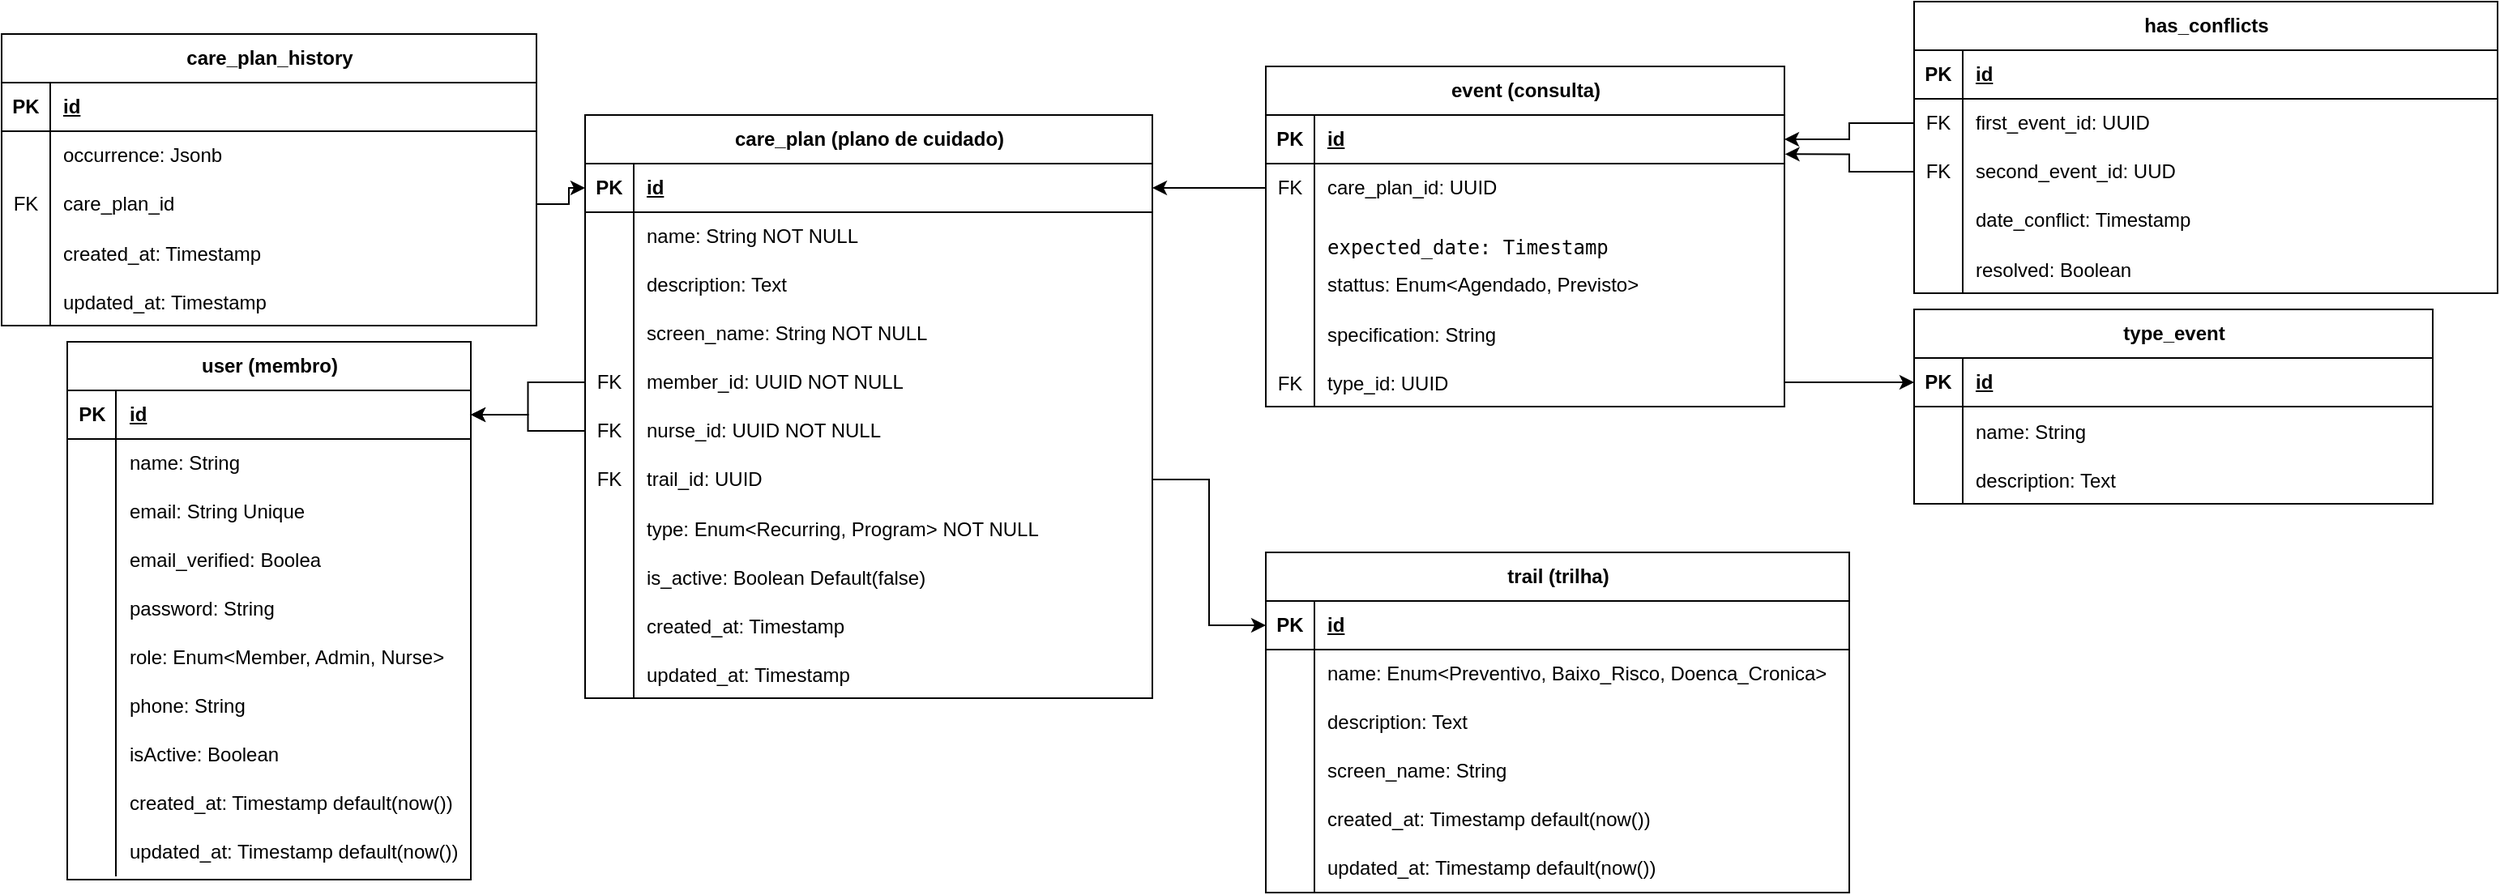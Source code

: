 <mxfile version="27.1.5">
  <diagram id="R2lEEEUBdFMjLlhIrx00" name="Page-1">
    <mxGraphModel dx="2951" dy="1073" grid="1" gridSize="10" guides="1" tooltips="1" connect="1" arrows="1" fold="1" page="1" pageScale="1" pageWidth="850" pageHeight="1100" math="0" shadow="0" extFonts="Permanent Marker^https://fonts.googleapis.com/css?family=Permanent+Marker">
      <root>
        <mxCell id="0" />
        <mxCell id="1" parent="0" />
        <mxCell id="Yb1ca9a-8j3FIlpZjf9Z-14" value="trail (trilha)" style="shape=table;startSize=30;container=1;collapsible=1;childLayout=tableLayout;fixedRows=1;rowLines=0;fontStyle=1;align=center;resizeLast=1;html=1;" parent="1" vertex="1">
          <mxGeometry x="840" y="590" width="360" height="210" as="geometry" />
        </mxCell>
        <mxCell id="Yb1ca9a-8j3FIlpZjf9Z-15" value="" style="shape=tableRow;horizontal=0;startSize=0;swimlaneHead=0;swimlaneBody=0;fillColor=none;collapsible=0;dropTarget=0;points=[[0,0.5],[1,0.5]];portConstraint=eastwest;top=0;left=0;right=0;bottom=1;" parent="Yb1ca9a-8j3FIlpZjf9Z-14" vertex="1">
          <mxGeometry y="30" width="360" height="30" as="geometry" />
        </mxCell>
        <mxCell id="Yb1ca9a-8j3FIlpZjf9Z-16" value="PK" style="shape=partialRectangle;connectable=0;fillColor=none;top=0;left=0;bottom=0;right=0;fontStyle=1;overflow=hidden;whiteSpace=wrap;html=1;" parent="Yb1ca9a-8j3FIlpZjf9Z-15" vertex="1">
          <mxGeometry width="30" height="30" as="geometry">
            <mxRectangle width="30" height="30" as="alternateBounds" />
          </mxGeometry>
        </mxCell>
        <mxCell id="Yb1ca9a-8j3FIlpZjf9Z-17" value="id" style="shape=partialRectangle;connectable=0;fillColor=none;top=0;left=0;bottom=0;right=0;align=left;spacingLeft=6;fontStyle=5;overflow=hidden;whiteSpace=wrap;html=1;" parent="Yb1ca9a-8j3FIlpZjf9Z-15" vertex="1">
          <mxGeometry x="30" width="330" height="30" as="geometry">
            <mxRectangle width="330" height="30" as="alternateBounds" />
          </mxGeometry>
        </mxCell>
        <mxCell id="Yb1ca9a-8j3FIlpZjf9Z-18" value="" style="shape=tableRow;horizontal=0;startSize=0;swimlaneHead=0;swimlaneBody=0;fillColor=none;collapsible=0;dropTarget=0;points=[[0,0.5],[1,0.5]];portConstraint=eastwest;top=0;left=0;right=0;bottom=0;" parent="Yb1ca9a-8j3FIlpZjf9Z-14" vertex="1">
          <mxGeometry y="60" width="360" height="30" as="geometry" />
        </mxCell>
        <mxCell id="Yb1ca9a-8j3FIlpZjf9Z-19" value="" style="shape=partialRectangle;connectable=0;fillColor=none;top=0;left=0;bottom=0;right=0;editable=1;overflow=hidden;whiteSpace=wrap;html=1;" parent="Yb1ca9a-8j3FIlpZjf9Z-18" vertex="1">
          <mxGeometry width="30" height="30" as="geometry">
            <mxRectangle width="30" height="30" as="alternateBounds" />
          </mxGeometry>
        </mxCell>
        <mxCell id="Yb1ca9a-8j3FIlpZjf9Z-20" value="name: Enum&amp;lt;Preventivo, Baixo_Risco, Doenca_Cronica&amp;gt;" style="shape=partialRectangle;connectable=0;fillColor=none;top=0;left=0;bottom=0;right=0;align=left;spacingLeft=6;overflow=hidden;whiteSpace=wrap;html=1;" parent="Yb1ca9a-8j3FIlpZjf9Z-18" vertex="1">
          <mxGeometry x="30" width="330" height="30" as="geometry">
            <mxRectangle width="330" height="30" as="alternateBounds" />
          </mxGeometry>
        </mxCell>
        <mxCell id="Yb1ca9a-8j3FIlpZjf9Z-21" value="" style="shape=tableRow;horizontal=0;startSize=0;swimlaneHead=0;swimlaneBody=0;fillColor=none;collapsible=0;dropTarget=0;points=[[0,0.5],[1,0.5]];portConstraint=eastwest;top=0;left=0;right=0;bottom=0;" parent="Yb1ca9a-8j3FIlpZjf9Z-14" vertex="1">
          <mxGeometry y="90" width="360" height="30" as="geometry" />
        </mxCell>
        <mxCell id="Yb1ca9a-8j3FIlpZjf9Z-22" value="" style="shape=partialRectangle;connectable=0;fillColor=none;top=0;left=0;bottom=0;right=0;editable=1;overflow=hidden;whiteSpace=wrap;html=1;" parent="Yb1ca9a-8j3FIlpZjf9Z-21" vertex="1">
          <mxGeometry width="30" height="30" as="geometry">
            <mxRectangle width="30" height="30" as="alternateBounds" />
          </mxGeometry>
        </mxCell>
        <mxCell id="Yb1ca9a-8j3FIlpZjf9Z-23" value="&lt;div&gt;description: Text&lt;/div&gt;" style="shape=partialRectangle;connectable=0;fillColor=none;top=0;left=0;bottom=0;right=0;align=left;spacingLeft=6;overflow=hidden;whiteSpace=wrap;html=1;" parent="Yb1ca9a-8j3FIlpZjf9Z-21" vertex="1">
          <mxGeometry x="30" width="330" height="30" as="geometry">
            <mxRectangle width="330" height="30" as="alternateBounds" />
          </mxGeometry>
        </mxCell>
        <mxCell id="Yb1ca9a-8j3FIlpZjf9Z-24" value="" style="shape=tableRow;horizontal=0;startSize=0;swimlaneHead=0;swimlaneBody=0;fillColor=none;collapsible=0;dropTarget=0;points=[[0,0.5],[1,0.5]];portConstraint=eastwest;top=0;left=0;right=0;bottom=0;" parent="Yb1ca9a-8j3FIlpZjf9Z-14" vertex="1">
          <mxGeometry y="120" width="360" height="30" as="geometry" />
        </mxCell>
        <mxCell id="Yb1ca9a-8j3FIlpZjf9Z-25" value="" style="shape=partialRectangle;connectable=0;fillColor=none;top=0;left=0;bottom=0;right=0;editable=1;overflow=hidden;whiteSpace=wrap;html=1;" parent="Yb1ca9a-8j3FIlpZjf9Z-24" vertex="1">
          <mxGeometry width="30" height="30" as="geometry">
            <mxRectangle width="30" height="30" as="alternateBounds" />
          </mxGeometry>
        </mxCell>
        <mxCell id="Yb1ca9a-8j3FIlpZjf9Z-26" value="screen_name: String" style="shape=partialRectangle;connectable=0;fillColor=none;top=0;left=0;bottom=0;right=0;align=left;spacingLeft=6;overflow=hidden;whiteSpace=wrap;html=1;" parent="Yb1ca9a-8j3FIlpZjf9Z-24" vertex="1">
          <mxGeometry x="30" width="330" height="30" as="geometry">
            <mxRectangle width="330" height="30" as="alternateBounds" />
          </mxGeometry>
        </mxCell>
        <mxCell id="Vd5mzTSzyDbCr4Rx6KBS-27" value="" style="shape=tableRow;horizontal=0;startSize=0;swimlaneHead=0;swimlaneBody=0;fillColor=none;collapsible=0;dropTarget=0;points=[[0,0.5],[1,0.5]];portConstraint=eastwest;top=0;left=0;right=0;bottom=0;" vertex="1" parent="Yb1ca9a-8j3FIlpZjf9Z-14">
          <mxGeometry y="150" width="360" height="30" as="geometry" />
        </mxCell>
        <mxCell id="Vd5mzTSzyDbCr4Rx6KBS-28" value="" style="shape=partialRectangle;connectable=0;fillColor=none;top=0;left=0;bottom=0;right=0;editable=1;overflow=hidden;whiteSpace=wrap;html=1;" vertex="1" parent="Vd5mzTSzyDbCr4Rx6KBS-27">
          <mxGeometry width="30" height="30" as="geometry">
            <mxRectangle width="30" height="30" as="alternateBounds" />
          </mxGeometry>
        </mxCell>
        <mxCell id="Vd5mzTSzyDbCr4Rx6KBS-29" value="created_at: Timestamp default(now())" style="shape=partialRectangle;connectable=0;fillColor=none;top=0;left=0;bottom=0;right=0;align=left;spacingLeft=6;overflow=hidden;whiteSpace=wrap;html=1;" vertex="1" parent="Vd5mzTSzyDbCr4Rx6KBS-27">
          <mxGeometry x="30" width="330" height="30" as="geometry">
            <mxRectangle width="330" height="30" as="alternateBounds" />
          </mxGeometry>
        </mxCell>
        <mxCell id="Vd5mzTSzyDbCr4Rx6KBS-33" value="" style="shape=tableRow;horizontal=0;startSize=0;swimlaneHead=0;swimlaneBody=0;fillColor=none;collapsible=0;dropTarget=0;points=[[0,0.5],[1,0.5]];portConstraint=eastwest;top=0;left=0;right=0;bottom=0;" vertex="1" parent="Yb1ca9a-8j3FIlpZjf9Z-14">
          <mxGeometry y="180" width="360" height="30" as="geometry" />
        </mxCell>
        <mxCell id="Vd5mzTSzyDbCr4Rx6KBS-34" value="" style="shape=partialRectangle;connectable=0;fillColor=none;top=0;left=0;bottom=0;right=0;editable=1;overflow=hidden;whiteSpace=wrap;html=1;" vertex="1" parent="Vd5mzTSzyDbCr4Rx6KBS-33">
          <mxGeometry width="30" height="30" as="geometry">
            <mxRectangle width="30" height="30" as="alternateBounds" />
          </mxGeometry>
        </mxCell>
        <mxCell id="Vd5mzTSzyDbCr4Rx6KBS-35" value="updated_at: Timestamp default(now())" style="shape=partialRectangle;connectable=0;fillColor=none;top=0;left=0;bottom=0;right=0;align=left;spacingLeft=6;overflow=hidden;whiteSpace=wrap;html=1;" vertex="1" parent="Vd5mzTSzyDbCr4Rx6KBS-33">
          <mxGeometry x="30" width="330" height="30" as="geometry">
            <mxRectangle width="330" height="30" as="alternateBounds" />
          </mxGeometry>
        </mxCell>
        <mxCell id="Yb1ca9a-8j3FIlpZjf9Z-32" value="care_plan (plano de cuidado)" style="shape=table;startSize=30;container=1;collapsible=1;childLayout=tableLayout;fixedRows=1;rowLines=0;fontStyle=1;align=center;resizeLast=1;html=1;" parent="1" vertex="1">
          <mxGeometry x="420" y="320" width="350" height="360" as="geometry" />
        </mxCell>
        <mxCell id="Yb1ca9a-8j3FIlpZjf9Z-33" value="" style="shape=tableRow;horizontal=0;startSize=0;swimlaneHead=0;swimlaneBody=0;fillColor=none;collapsible=0;dropTarget=0;points=[[0,0.5],[1,0.5]];portConstraint=eastwest;top=0;left=0;right=0;bottom=1;" parent="Yb1ca9a-8j3FIlpZjf9Z-32" vertex="1">
          <mxGeometry y="30" width="350" height="30" as="geometry" />
        </mxCell>
        <mxCell id="Yb1ca9a-8j3FIlpZjf9Z-34" value="PK" style="shape=partialRectangle;connectable=0;fillColor=none;top=0;left=0;bottom=0;right=0;fontStyle=1;overflow=hidden;whiteSpace=wrap;html=1;" parent="Yb1ca9a-8j3FIlpZjf9Z-33" vertex="1">
          <mxGeometry width="30" height="30" as="geometry">
            <mxRectangle width="30" height="30" as="alternateBounds" />
          </mxGeometry>
        </mxCell>
        <mxCell id="Yb1ca9a-8j3FIlpZjf9Z-35" value="id" style="shape=partialRectangle;connectable=0;fillColor=none;top=0;left=0;bottom=0;right=0;align=left;spacingLeft=6;fontStyle=5;overflow=hidden;whiteSpace=wrap;html=1;" parent="Yb1ca9a-8j3FIlpZjf9Z-33" vertex="1">
          <mxGeometry x="30" width="320" height="30" as="geometry">
            <mxRectangle width="320" height="30" as="alternateBounds" />
          </mxGeometry>
        </mxCell>
        <mxCell id="Yb1ca9a-8j3FIlpZjf9Z-36" value="" style="shape=tableRow;horizontal=0;startSize=0;swimlaneHead=0;swimlaneBody=0;fillColor=none;collapsible=0;dropTarget=0;points=[[0,0.5],[1,0.5]];portConstraint=eastwest;top=0;left=0;right=0;bottom=0;" parent="Yb1ca9a-8j3FIlpZjf9Z-32" vertex="1">
          <mxGeometry y="60" width="350" height="30" as="geometry" />
        </mxCell>
        <mxCell id="Yb1ca9a-8j3FIlpZjf9Z-37" value="" style="shape=partialRectangle;connectable=0;fillColor=none;top=0;left=0;bottom=0;right=0;editable=1;overflow=hidden;whiteSpace=wrap;html=1;" parent="Yb1ca9a-8j3FIlpZjf9Z-36" vertex="1">
          <mxGeometry width="30" height="30" as="geometry">
            <mxRectangle width="30" height="30" as="alternateBounds" />
          </mxGeometry>
        </mxCell>
        <mxCell id="Yb1ca9a-8j3FIlpZjf9Z-38" value="&lt;div&gt;name: String NOT NULL&lt;/div&gt;" style="shape=partialRectangle;connectable=0;fillColor=none;top=0;left=0;bottom=0;right=0;align=left;spacingLeft=6;overflow=hidden;whiteSpace=wrap;html=1;" parent="Yb1ca9a-8j3FIlpZjf9Z-36" vertex="1">
          <mxGeometry x="30" width="320" height="30" as="geometry">
            <mxRectangle width="320" height="30" as="alternateBounds" />
          </mxGeometry>
        </mxCell>
        <mxCell id="Yb1ca9a-8j3FIlpZjf9Z-39" value="" style="shape=tableRow;horizontal=0;startSize=0;swimlaneHead=0;swimlaneBody=0;fillColor=none;collapsible=0;dropTarget=0;points=[[0,0.5],[1,0.5]];portConstraint=eastwest;top=0;left=0;right=0;bottom=0;" parent="Yb1ca9a-8j3FIlpZjf9Z-32" vertex="1">
          <mxGeometry y="90" width="350" height="30" as="geometry" />
        </mxCell>
        <mxCell id="Yb1ca9a-8j3FIlpZjf9Z-40" value="" style="shape=partialRectangle;connectable=0;fillColor=none;top=0;left=0;bottom=0;right=0;editable=1;overflow=hidden;whiteSpace=wrap;html=1;" parent="Yb1ca9a-8j3FIlpZjf9Z-39" vertex="1">
          <mxGeometry width="30" height="30" as="geometry">
            <mxRectangle width="30" height="30" as="alternateBounds" />
          </mxGeometry>
        </mxCell>
        <mxCell id="Yb1ca9a-8j3FIlpZjf9Z-41" value="description: Text" style="shape=partialRectangle;connectable=0;fillColor=none;top=0;left=0;bottom=0;right=0;align=left;spacingLeft=6;overflow=hidden;whiteSpace=wrap;html=1;" parent="Yb1ca9a-8j3FIlpZjf9Z-39" vertex="1">
          <mxGeometry x="30" width="320" height="30" as="geometry">
            <mxRectangle width="320" height="30" as="alternateBounds" />
          </mxGeometry>
        </mxCell>
        <mxCell id="Yb1ca9a-8j3FIlpZjf9Z-42" value="" style="shape=tableRow;horizontal=0;startSize=0;swimlaneHead=0;swimlaneBody=0;fillColor=none;collapsible=0;dropTarget=0;points=[[0,0.5],[1,0.5]];portConstraint=eastwest;top=0;left=0;right=0;bottom=0;" parent="Yb1ca9a-8j3FIlpZjf9Z-32" vertex="1">
          <mxGeometry y="120" width="350" height="30" as="geometry" />
        </mxCell>
        <mxCell id="Yb1ca9a-8j3FIlpZjf9Z-43" value="" style="shape=partialRectangle;connectable=0;fillColor=none;top=0;left=0;bottom=0;right=0;editable=1;overflow=hidden;whiteSpace=wrap;html=1;" parent="Yb1ca9a-8j3FIlpZjf9Z-42" vertex="1">
          <mxGeometry width="30" height="30" as="geometry">
            <mxRectangle width="30" height="30" as="alternateBounds" />
          </mxGeometry>
        </mxCell>
        <mxCell id="Yb1ca9a-8j3FIlpZjf9Z-44" value="screen_name: String&amp;nbsp;NOT NULL" style="shape=partialRectangle;connectable=0;fillColor=none;top=0;left=0;bottom=0;right=0;align=left;spacingLeft=6;overflow=hidden;whiteSpace=wrap;html=1;" parent="Yb1ca9a-8j3FIlpZjf9Z-42" vertex="1">
          <mxGeometry x="30" width="320" height="30" as="geometry">
            <mxRectangle width="320" height="30" as="alternateBounds" />
          </mxGeometry>
        </mxCell>
        <mxCell id="Vd5mzTSzyDbCr4Rx6KBS-1" value="" style="shape=tableRow;horizontal=0;startSize=0;swimlaneHead=0;swimlaneBody=0;fillColor=none;collapsible=0;dropTarget=0;points=[[0,0.5],[1,0.5]];portConstraint=eastwest;top=0;left=0;right=0;bottom=0;" vertex="1" parent="Yb1ca9a-8j3FIlpZjf9Z-32">
          <mxGeometry y="150" width="350" height="30" as="geometry" />
        </mxCell>
        <mxCell id="Vd5mzTSzyDbCr4Rx6KBS-2" value="FK" style="shape=partialRectangle;connectable=0;fillColor=none;top=0;left=0;bottom=0;right=0;fontStyle=0;overflow=hidden;whiteSpace=wrap;html=1;" vertex="1" parent="Vd5mzTSzyDbCr4Rx6KBS-1">
          <mxGeometry width="30" height="30" as="geometry">
            <mxRectangle width="30" height="30" as="alternateBounds" />
          </mxGeometry>
        </mxCell>
        <mxCell id="Vd5mzTSzyDbCr4Rx6KBS-3" value="member_id: UUID&amp;nbsp;NOT NULL" style="shape=partialRectangle;connectable=0;fillColor=none;top=0;left=0;bottom=0;right=0;align=left;spacingLeft=6;fontStyle=0;overflow=hidden;whiteSpace=wrap;html=1;" vertex="1" parent="Vd5mzTSzyDbCr4Rx6KBS-1">
          <mxGeometry x="30" width="320" height="30" as="geometry">
            <mxRectangle width="320" height="30" as="alternateBounds" />
          </mxGeometry>
        </mxCell>
        <mxCell id="Yb1ca9a-8j3FIlpZjf9Z-103" value="" style="shape=tableRow;horizontal=0;startSize=0;swimlaneHead=0;swimlaneBody=0;fillColor=none;collapsible=0;dropTarget=0;points=[[0,0.5],[1,0.5]];portConstraint=eastwest;top=0;left=0;right=0;bottom=0;" parent="Yb1ca9a-8j3FIlpZjf9Z-32" vertex="1">
          <mxGeometry y="180" width="350" height="30" as="geometry" />
        </mxCell>
        <mxCell id="Yb1ca9a-8j3FIlpZjf9Z-104" value="FK" style="shape=partialRectangle;connectable=0;fillColor=none;top=0;left=0;bottom=0;right=0;fontStyle=0;overflow=hidden;whiteSpace=wrap;html=1;" parent="Yb1ca9a-8j3FIlpZjf9Z-103" vertex="1">
          <mxGeometry width="30" height="30" as="geometry">
            <mxRectangle width="30" height="30" as="alternateBounds" />
          </mxGeometry>
        </mxCell>
        <mxCell id="Yb1ca9a-8j3FIlpZjf9Z-105" value="nurse_id: UUID&amp;nbsp;NOT NULL" style="shape=partialRectangle;connectable=0;fillColor=none;top=0;left=0;bottom=0;right=0;align=left;spacingLeft=6;fontStyle=0;overflow=hidden;whiteSpace=wrap;html=1;" parent="Yb1ca9a-8j3FIlpZjf9Z-103" vertex="1">
          <mxGeometry x="30" width="320" height="30" as="geometry">
            <mxRectangle width="320" height="30" as="alternateBounds" />
          </mxGeometry>
        </mxCell>
        <mxCell id="Yb1ca9a-8j3FIlpZjf9Z-108" value="" style="shape=tableRow;horizontal=0;startSize=0;swimlaneHead=0;swimlaneBody=0;fillColor=none;collapsible=0;dropTarget=0;points=[[0,0.5],[1,0.5]];portConstraint=eastwest;top=0;left=0;right=0;bottom=0;" parent="Yb1ca9a-8j3FIlpZjf9Z-32" vertex="1">
          <mxGeometry y="210" width="350" height="30" as="geometry" />
        </mxCell>
        <mxCell id="Yb1ca9a-8j3FIlpZjf9Z-109" value="FK" style="shape=partialRectangle;connectable=0;fillColor=none;top=0;left=0;bottom=0;right=0;fontStyle=0;overflow=hidden;whiteSpace=wrap;html=1;" parent="Yb1ca9a-8j3FIlpZjf9Z-108" vertex="1">
          <mxGeometry width="30" height="30" as="geometry">
            <mxRectangle width="30" height="30" as="alternateBounds" />
          </mxGeometry>
        </mxCell>
        <mxCell id="Yb1ca9a-8j3FIlpZjf9Z-110" value="trail_id: UUID" style="shape=partialRectangle;connectable=0;fillColor=none;top=0;left=0;bottom=0;right=0;align=left;spacingLeft=6;fontStyle=0;overflow=hidden;whiteSpace=wrap;html=1;" parent="Yb1ca9a-8j3FIlpZjf9Z-108" vertex="1">
          <mxGeometry x="30" width="320" height="30" as="geometry">
            <mxRectangle width="320" height="30" as="alternateBounds" />
          </mxGeometry>
        </mxCell>
        <mxCell id="Yb1ca9a-8j3FIlpZjf9Z-188" value="" style="shape=tableRow;horizontal=0;startSize=0;swimlaneHead=0;swimlaneBody=0;fillColor=none;collapsible=0;dropTarget=0;points=[[0,0.5],[1,0.5]];portConstraint=eastwest;top=0;left=0;right=0;bottom=0;" parent="Yb1ca9a-8j3FIlpZjf9Z-32" vertex="1">
          <mxGeometry y="240" width="350" height="30" as="geometry" />
        </mxCell>
        <mxCell id="Yb1ca9a-8j3FIlpZjf9Z-189" value="" style="shape=partialRectangle;connectable=0;fillColor=none;top=0;left=0;bottom=0;right=0;editable=1;overflow=hidden;" parent="Yb1ca9a-8j3FIlpZjf9Z-188" vertex="1">
          <mxGeometry width="30" height="30" as="geometry">
            <mxRectangle width="30" height="30" as="alternateBounds" />
          </mxGeometry>
        </mxCell>
        <mxCell id="Yb1ca9a-8j3FIlpZjf9Z-190" value="type: Enum&lt;Recurring, Program&gt; NOT NULL" style="shape=partialRectangle;connectable=0;fillColor=none;top=0;left=0;bottom=0;right=0;align=left;spacingLeft=6;overflow=hidden;" parent="Yb1ca9a-8j3FIlpZjf9Z-188" vertex="1">
          <mxGeometry x="30" width="320" height="30" as="geometry">
            <mxRectangle width="320" height="30" as="alternateBounds" />
          </mxGeometry>
        </mxCell>
        <mxCell id="Yb1ca9a-8j3FIlpZjf9Z-191" value="" style="shape=tableRow;horizontal=0;startSize=0;swimlaneHead=0;swimlaneBody=0;fillColor=none;collapsible=0;dropTarget=0;points=[[0,0.5],[1,0.5]];portConstraint=eastwest;top=0;left=0;right=0;bottom=0;" parent="Yb1ca9a-8j3FIlpZjf9Z-32" vertex="1">
          <mxGeometry y="270" width="350" height="30" as="geometry" />
        </mxCell>
        <mxCell id="Yb1ca9a-8j3FIlpZjf9Z-192" value="" style="shape=partialRectangle;connectable=0;fillColor=none;top=0;left=0;bottom=0;right=0;editable=1;overflow=hidden;" parent="Yb1ca9a-8j3FIlpZjf9Z-191" vertex="1">
          <mxGeometry width="30" height="30" as="geometry">
            <mxRectangle width="30" height="30" as="alternateBounds" />
          </mxGeometry>
        </mxCell>
        <mxCell id="Yb1ca9a-8j3FIlpZjf9Z-193" value="is_active: Boolean Default(false)" style="shape=partialRectangle;connectable=0;fillColor=none;top=0;left=0;bottom=0;right=0;align=left;spacingLeft=6;overflow=hidden;" parent="Yb1ca9a-8j3FIlpZjf9Z-191" vertex="1">
          <mxGeometry x="30" width="320" height="30" as="geometry">
            <mxRectangle width="320" height="30" as="alternateBounds" />
          </mxGeometry>
        </mxCell>
        <mxCell id="Yb1ca9a-8j3FIlpZjf9Z-194" value="" style="shape=tableRow;horizontal=0;startSize=0;swimlaneHead=0;swimlaneBody=0;fillColor=none;collapsible=0;dropTarget=0;points=[[0,0.5],[1,0.5]];portConstraint=eastwest;top=0;left=0;right=0;bottom=0;" parent="Yb1ca9a-8j3FIlpZjf9Z-32" vertex="1">
          <mxGeometry y="300" width="350" height="30" as="geometry" />
        </mxCell>
        <mxCell id="Yb1ca9a-8j3FIlpZjf9Z-195" value="" style="shape=partialRectangle;connectable=0;fillColor=none;top=0;left=0;bottom=0;right=0;editable=1;overflow=hidden;" parent="Yb1ca9a-8j3FIlpZjf9Z-194" vertex="1">
          <mxGeometry width="30" height="30" as="geometry">
            <mxRectangle width="30" height="30" as="alternateBounds" />
          </mxGeometry>
        </mxCell>
        <mxCell id="Yb1ca9a-8j3FIlpZjf9Z-196" value="created_at: Timestamp" style="shape=partialRectangle;connectable=0;fillColor=none;top=0;left=0;bottom=0;right=0;align=left;spacingLeft=6;overflow=hidden;" parent="Yb1ca9a-8j3FIlpZjf9Z-194" vertex="1">
          <mxGeometry x="30" width="320" height="30" as="geometry">
            <mxRectangle width="320" height="30" as="alternateBounds" />
          </mxGeometry>
        </mxCell>
        <mxCell id="Yb1ca9a-8j3FIlpZjf9Z-197" value="" style="shape=tableRow;horizontal=0;startSize=0;swimlaneHead=0;swimlaneBody=0;fillColor=none;collapsible=0;dropTarget=0;points=[[0,0.5],[1,0.5]];portConstraint=eastwest;top=0;left=0;right=0;bottom=0;" parent="Yb1ca9a-8j3FIlpZjf9Z-32" vertex="1">
          <mxGeometry y="330" width="350" height="30" as="geometry" />
        </mxCell>
        <mxCell id="Yb1ca9a-8j3FIlpZjf9Z-198" value="" style="shape=partialRectangle;connectable=0;fillColor=none;top=0;left=0;bottom=0;right=0;editable=1;overflow=hidden;" parent="Yb1ca9a-8j3FIlpZjf9Z-197" vertex="1">
          <mxGeometry width="30" height="30" as="geometry">
            <mxRectangle width="30" height="30" as="alternateBounds" />
          </mxGeometry>
        </mxCell>
        <mxCell id="Yb1ca9a-8j3FIlpZjf9Z-199" value="updated_at: Timestamp" style="shape=partialRectangle;connectable=0;fillColor=none;top=0;left=0;bottom=0;right=0;align=left;spacingLeft=6;overflow=hidden;" parent="Yb1ca9a-8j3FIlpZjf9Z-197" vertex="1">
          <mxGeometry x="30" width="320" height="30" as="geometry">
            <mxRectangle width="320" height="30" as="alternateBounds" />
          </mxGeometry>
        </mxCell>
        <mxCell id="Yb1ca9a-8j3FIlpZjf9Z-45" value="&lt;div&gt;event (consulta)&lt;/div&gt;" style="shape=table;startSize=30;container=1;collapsible=1;childLayout=tableLayout;fixedRows=1;rowLines=0;fontStyle=1;align=center;resizeLast=1;html=1;" parent="1" vertex="1">
          <mxGeometry x="840" y="290" width="320" height="210" as="geometry" />
        </mxCell>
        <mxCell id="Yb1ca9a-8j3FIlpZjf9Z-46" value="" style="shape=tableRow;horizontal=0;startSize=0;swimlaneHead=0;swimlaneBody=0;fillColor=none;collapsible=0;dropTarget=0;points=[[0,0.5],[1,0.5]];portConstraint=eastwest;top=0;left=0;right=0;bottom=1;" parent="Yb1ca9a-8j3FIlpZjf9Z-45" vertex="1">
          <mxGeometry y="30" width="320" height="30" as="geometry" />
        </mxCell>
        <mxCell id="Yb1ca9a-8j3FIlpZjf9Z-47" value="PK" style="shape=partialRectangle;connectable=0;fillColor=none;top=0;left=0;bottom=0;right=0;fontStyle=1;overflow=hidden;whiteSpace=wrap;html=1;" parent="Yb1ca9a-8j3FIlpZjf9Z-46" vertex="1">
          <mxGeometry width="30" height="30" as="geometry">
            <mxRectangle width="30" height="30" as="alternateBounds" />
          </mxGeometry>
        </mxCell>
        <mxCell id="Yb1ca9a-8j3FIlpZjf9Z-48" value="id" style="shape=partialRectangle;connectable=0;fillColor=none;top=0;left=0;bottom=0;right=0;align=left;spacingLeft=6;fontStyle=5;overflow=hidden;whiteSpace=wrap;html=1;" parent="Yb1ca9a-8j3FIlpZjf9Z-46" vertex="1">
          <mxGeometry x="30" width="290" height="30" as="geometry">
            <mxRectangle width="290" height="30" as="alternateBounds" />
          </mxGeometry>
        </mxCell>
        <mxCell id="Yb1ca9a-8j3FIlpZjf9Z-55" value="" style="shape=tableRow;horizontal=0;startSize=0;swimlaneHead=0;swimlaneBody=0;fillColor=none;collapsible=0;dropTarget=0;points=[[0,0.5],[1,0.5]];portConstraint=eastwest;top=0;left=0;right=0;bottom=0;" parent="Yb1ca9a-8j3FIlpZjf9Z-45" vertex="1">
          <mxGeometry y="60" width="320" height="30" as="geometry" />
        </mxCell>
        <mxCell id="Yb1ca9a-8j3FIlpZjf9Z-56" value="FK" style="shape=partialRectangle;connectable=0;fillColor=none;top=0;left=0;bottom=0;right=0;editable=1;overflow=hidden;whiteSpace=wrap;html=1;" parent="Yb1ca9a-8j3FIlpZjf9Z-55" vertex="1">
          <mxGeometry width="30" height="30" as="geometry">
            <mxRectangle width="30" height="30" as="alternateBounds" />
          </mxGeometry>
        </mxCell>
        <mxCell id="Yb1ca9a-8j3FIlpZjf9Z-57" value="&lt;div&gt;care_plan_id: UUID&lt;/div&gt;" style="shape=partialRectangle;connectable=0;fillColor=none;top=0;left=0;bottom=0;right=0;align=left;spacingLeft=6;overflow=hidden;whiteSpace=wrap;html=1;" parent="Yb1ca9a-8j3FIlpZjf9Z-55" vertex="1">
          <mxGeometry x="30" width="290" height="30" as="geometry">
            <mxRectangle width="290" height="30" as="alternateBounds" />
          </mxGeometry>
        </mxCell>
        <mxCell id="Yb1ca9a-8j3FIlpZjf9Z-49" value="" style="shape=tableRow;horizontal=0;startSize=0;swimlaneHead=0;swimlaneBody=0;fillColor=none;collapsible=0;dropTarget=0;points=[[0,0.5],[1,0.5]];portConstraint=eastwest;top=0;left=0;right=0;bottom=0;" parent="Yb1ca9a-8j3FIlpZjf9Z-45" vertex="1">
          <mxGeometry y="90" width="320" height="30" as="geometry" />
        </mxCell>
        <mxCell id="Yb1ca9a-8j3FIlpZjf9Z-50" value="" style="shape=partialRectangle;connectable=0;fillColor=none;top=0;left=0;bottom=0;right=0;editable=1;overflow=hidden;whiteSpace=wrap;html=1;" parent="Yb1ca9a-8j3FIlpZjf9Z-49" vertex="1">
          <mxGeometry width="30" height="30" as="geometry">
            <mxRectangle width="30" height="30" as="alternateBounds" />
          </mxGeometry>
        </mxCell>
        <mxCell id="Yb1ca9a-8j3FIlpZjf9Z-51" value="&lt;pre aria-label=&quot;Texto traduzido: expected date&quot; dir=&quot;ltr&quot; data-ved=&quot;2ahUKEwikoayb0-6NAxW4GLkGHaUjA2MQ3ewLegQICRAU&quot; style=&quot;text-align:left&quot; id=&quot;tw-target-text&quot; data-placeholder=&quot;Tradução&quot; class=&quot;tw-data-text tw-text-large tw-ta&quot;&gt;&lt;span lang=&quot;en&quot; class=&quot;Y2IQFc&quot;&gt;expected_date: Timestamp&lt;/span&gt;&lt;/pre&gt;" style="shape=partialRectangle;connectable=0;fillColor=none;top=0;left=0;bottom=0;right=0;align=left;spacingLeft=6;overflow=hidden;whiteSpace=wrap;html=1;" parent="Yb1ca9a-8j3FIlpZjf9Z-49" vertex="1">
          <mxGeometry x="30" width="290" height="30" as="geometry">
            <mxRectangle width="290" height="30" as="alternateBounds" />
          </mxGeometry>
        </mxCell>
        <mxCell id="Yb1ca9a-8j3FIlpZjf9Z-52" value="" style="shape=tableRow;horizontal=0;startSize=0;swimlaneHead=0;swimlaneBody=0;fillColor=none;collapsible=0;dropTarget=0;points=[[0,0.5],[1,0.5]];portConstraint=eastwest;top=0;left=0;right=0;bottom=0;" parent="Yb1ca9a-8j3FIlpZjf9Z-45" vertex="1">
          <mxGeometry y="120" width="320" height="30" as="geometry" />
        </mxCell>
        <mxCell id="Yb1ca9a-8j3FIlpZjf9Z-53" value="" style="shape=partialRectangle;connectable=0;fillColor=none;top=0;left=0;bottom=0;right=0;editable=1;overflow=hidden;whiteSpace=wrap;html=1;" parent="Yb1ca9a-8j3FIlpZjf9Z-52" vertex="1">
          <mxGeometry width="30" height="30" as="geometry">
            <mxRectangle width="30" height="30" as="alternateBounds" />
          </mxGeometry>
        </mxCell>
        <mxCell id="Yb1ca9a-8j3FIlpZjf9Z-54" value="stattus: Enum&amp;lt;Agendado, Previsto&amp;gt;" style="shape=partialRectangle;connectable=0;fillColor=none;top=0;left=0;bottom=0;right=0;align=left;spacingLeft=6;overflow=hidden;whiteSpace=wrap;html=1;" parent="Yb1ca9a-8j3FIlpZjf9Z-52" vertex="1">
          <mxGeometry x="30" width="290" height="30" as="geometry">
            <mxRectangle width="290" height="30" as="alternateBounds" />
          </mxGeometry>
        </mxCell>
        <mxCell id="Yb1ca9a-8j3FIlpZjf9Z-69" value="" style="shape=tableRow;horizontal=0;startSize=0;swimlaneHead=0;swimlaneBody=0;fillColor=none;collapsible=0;dropTarget=0;points=[[0,0.5],[1,0.5]];portConstraint=eastwest;top=0;left=0;right=0;bottom=0;" parent="Yb1ca9a-8j3FIlpZjf9Z-45" vertex="1">
          <mxGeometry y="150" width="320" height="30" as="geometry" />
        </mxCell>
        <mxCell id="Yb1ca9a-8j3FIlpZjf9Z-70" value="" style="shape=partialRectangle;connectable=0;fillColor=none;top=0;left=0;bottom=0;right=0;editable=1;overflow=hidden;" parent="Yb1ca9a-8j3FIlpZjf9Z-69" vertex="1">
          <mxGeometry width="30" height="30" as="geometry">
            <mxRectangle width="30" height="30" as="alternateBounds" />
          </mxGeometry>
        </mxCell>
        <mxCell id="Yb1ca9a-8j3FIlpZjf9Z-71" value="specification: String" style="shape=partialRectangle;connectable=0;fillColor=none;top=0;left=0;bottom=0;right=0;align=left;spacingLeft=6;overflow=hidden;" parent="Yb1ca9a-8j3FIlpZjf9Z-69" vertex="1">
          <mxGeometry x="30" width="290" height="30" as="geometry">
            <mxRectangle width="290" height="30" as="alternateBounds" />
          </mxGeometry>
        </mxCell>
        <mxCell id="Yb1ca9a-8j3FIlpZjf9Z-97" value="" style="shape=tableRow;horizontal=0;startSize=0;swimlaneHead=0;swimlaneBody=0;fillColor=none;collapsible=0;dropTarget=0;points=[[0,0.5],[1,0.5]];portConstraint=eastwest;top=0;left=0;right=0;bottom=0;" parent="Yb1ca9a-8j3FIlpZjf9Z-45" vertex="1">
          <mxGeometry y="180" width="320" height="30" as="geometry" />
        </mxCell>
        <mxCell id="Yb1ca9a-8j3FIlpZjf9Z-98" value="FK" style="shape=partialRectangle;connectable=0;fillColor=none;top=0;left=0;bottom=0;right=0;editable=1;overflow=hidden;" parent="Yb1ca9a-8j3FIlpZjf9Z-97" vertex="1">
          <mxGeometry width="30" height="30" as="geometry">
            <mxRectangle width="30" height="30" as="alternateBounds" />
          </mxGeometry>
        </mxCell>
        <mxCell id="Yb1ca9a-8j3FIlpZjf9Z-99" value="type_id: UUID" style="shape=partialRectangle;connectable=0;fillColor=none;top=0;left=0;bottom=0;right=0;align=left;spacingLeft=6;overflow=hidden;" parent="Yb1ca9a-8j3FIlpZjf9Z-97" vertex="1">
          <mxGeometry x="30" width="290" height="30" as="geometry">
            <mxRectangle width="290" height="30" as="alternateBounds" />
          </mxGeometry>
        </mxCell>
        <mxCell id="Yb1ca9a-8j3FIlpZjf9Z-61" style="edgeStyle=orthogonalEdgeStyle;rounded=0;orthogonalLoop=1;jettySize=auto;html=1;" parent="1" source="Yb1ca9a-8j3FIlpZjf9Z-55" target="Yb1ca9a-8j3FIlpZjf9Z-33" edge="1">
          <mxGeometry relative="1" as="geometry" />
        </mxCell>
        <mxCell id="Yb1ca9a-8j3FIlpZjf9Z-107" style="edgeStyle=orthogonalEdgeStyle;rounded=0;orthogonalLoop=1;jettySize=auto;html=1;entryX=1;entryY=0.5;entryDx=0;entryDy=0;" parent="1" source="Yb1ca9a-8j3FIlpZjf9Z-103" target="Yb1ca9a-8j3FIlpZjf9Z-133" edge="1">
          <mxGeometry relative="1" as="geometry" />
        </mxCell>
        <mxCell id="Yb1ca9a-8j3FIlpZjf9Z-112" value="type_event" style="shape=table;startSize=30;container=1;collapsible=1;childLayout=tableLayout;fixedRows=1;rowLines=0;fontStyle=1;align=center;resizeLast=1;html=1;" parent="1" vertex="1">
          <mxGeometry x="1240" y="440" width="320" height="120" as="geometry" />
        </mxCell>
        <mxCell id="Yb1ca9a-8j3FIlpZjf9Z-113" value="" style="shape=tableRow;horizontal=0;startSize=0;swimlaneHead=0;swimlaneBody=0;fillColor=none;collapsible=0;dropTarget=0;points=[[0,0.5],[1,0.5]];portConstraint=eastwest;top=0;left=0;right=0;bottom=1;" parent="Yb1ca9a-8j3FIlpZjf9Z-112" vertex="1">
          <mxGeometry y="30" width="320" height="30" as="geometry" />
        </mxCell>
        <mxCell id="Yb1ca9a-8j3FIlpZjf9Z-114" value="PK" style="shape=partialRectangle;connectable=0;fillColor=none;top=0;left=0;bottom=0;right=0;fontStyle=1;overflow=hidden;whiteSpace=wrap;html=1;" parent="Yb1ca9a-8j3FIlpZjf9Z-113" vertex="1">
          <mxGeometry width="30" height="30" as="geometry">
            <mxRectangle width="30" height="30" as="alternateBounds" />
          </mxGeometry>
        </mxCell>
        <mxCell id="Yb1ca9a-8j3FIlpZjf9Z-115" value="id" style="shape=partialRectangle;connectable=0;fillColor=none;top=0;left=0;bottom=0;right=0;align=left;spacingLeft=6;fontStyle=5;overflow=hidden;whiteSpace=wrap;html=1;" parent="Yb1ca9a-8j3FIlpZjf9Z-113" vertex="1">
          <mxGeometry x="30" width="290" height="30" as="geometry">
            <mxRectangle width="290" height="30" as="alternateBounds" />
          </mxGeometry>
        </mxCell>
        <mxCell id="Yb1ca9a-8j3FIlpZjf9Z-125" value="" style="shape=tableRow;horizontal=0;startSize=0;swimlaneHead=0;swimlaneBody=0;fillColor=none;collapsible=0;dropTarget=0;points=[[0,0.5],[1,0.5]];portConstraint=eastwest;top=0;left=0;right=0;bottom=0;" parent="Yb1ca9a-8j3FIlpZjf9Z-112" vertex="1">
          <mxGeometry y="60" width="320" height="30" as="geometry" />
        </mxCell>
        <mxCell id="Yb1ca9a-8j3FIlpZjf9Z-126" value="" style="shape=partialRectangle;connectable=0;fillColor=none;top=0;left=0;bottom=0;right=0;editable=1;overflow=hidden;" parent="Yb1ca9a-8j3FIlpZjf9Z-125" vertex="1">
          <mxGeometry width="30" height="30" as="geometry">
            <mxRectangle width="30" height="30" as="alternateBounds" />
          </mxGeometry>
        </mxCell>
        <mxCell id="Yb1ca9a-8j3FIlpZjf9Z-127" value="name: String" style="shape=partialRectangle;connectable=0;fillColor=none;top=0;left=0;bottom=0;right=0;align=left;spacingLeft=6;overflow=hidden;" parent="Yb1ca9a-8j3FIlpZjf9Z-125" vertex="1">
          <mxGeometry x="30" width="290" height="30" as="geometry">
            <mxRectangle width="290" height="30" as="alternateBounds" />
          </mxGeometry>
        </mxCell>
        <mxCell id="Yb1ca9a-8j3FIlpZjf9Z-128" value="" style="shape=tableRow;horizontal=0;startSize=0;swimlaneHead=0;swimlaneBody=0;fillColor=none;collapsible=0;dropTarget=0;points=[[0,0.5],[1,0.5]];portConstraint=eastwest;top=0;left=0;right=0;bottom=0;" parent="Yb1ca9a-8j3FIlpZjf9Z-112" vertex="1">
          <mxGeometry y="90" width="320" height="30" as="geometry" />
        </mxCell>
        <mxCell id="Yb1ca9a-8j3FIlpZjf9Z-129" value="" style="shape=partialRectangle;connectable=0;fillColor=none;top=0;left=0;bottom=0;right=0;editable=1;overflow=hidden;" parent="Yb1ca9a-8j3FIlpZjf9Z-128" vertex="1">
          <mxGeometry width="30" height="30" as="geometry">
            <mxRectangle width="30" height="30" as="alternateBounds" />
          </mxGeometry>
        </mxCell>
        <mxCell id="Yb1ca9a-8j3FIlpZjf9Z-130" value="description: Text" style="shape=partialRectangle;connectable=0;fillColor=none;top=0;left=0;bottom=0;right=0;align=left;spacingLeft=6;overflow=hidden;" parent="Yb1ca9a-8j3FIlpZjf9Z-128" vertex="1">
          <mxGeometry x="30" width="290" height="30" as="geometry">
            <mxRectangle width="290" height="30" as="alternateBounds" />
          </mxGeometry>
        </mxCell>
        <mxCell id="Yb1ca9a-8j3FIlpZjf9Z-131" style="edgeStyle=orthogonalEdgeStyle;rounded=0;orthogonalLoop=1;jettySize=auto;html=1;entryX=0;entryY=0.5;entryDx=0;entryDy=0;" parent="1" source="Yb1ca9a-8j3FIlpZjf9Z-97" target="Yb1ca9a-8j3FIlpZjf9Z-113" edge="1">
          <mxGeometry relative="1" as="geometry" />
        </mxCell>
        <mxCell id="Yb1ca9a-8j3FIlpZjf9Z-132" value="user (membro)" style="shape=table;startSize=30;container=1;collapsible=1;childLayout=tableLayout;fixedRows=1;rowLines=0;fontStyle=1;align=center;resizeLast=1;html=1;" parent="1" vertex="1">
          <mxGeometry x="100.5" y="460" width="249" height="332" as="geometry" />
        </mxCell>
        <mxCell id="Yb1ca9a-8j3FIlpZjf9Z-133" value="" style="shape=tableRow;horizontal=0;startSize=0;swimlaneHead=0;swimlaneBody=0;fillColor=none;collapsible=0;dropTarget=0;points=[[0,0.5],[1,0.5]];portConstraint=eastwest;top=0;left=0;right=0;bottom=1;" parent="Yb1ca9a-8j3FIlpZjf9Z-132" vertex="1">
          <mxGeometry y="30" width="249" height="30" as="geometry" />
        </mxCell>
        <mxCell id="Yb1ca9a-8j3FIlpZjf9Z-134" value="PK" style="shape=partialRectangle;connectable=0;fillColor=none;top=0;left=0;bottom=0;right=0;fontStyle=1;overflow=hidden;whiteSpace=wrap;html=1;" parent="Yb1ca9a-8j3FIlpZjf9Z-133" vertex="1">
          <mxGeometry width="30" height="30" as="geometry">
            <mxRectangle width="30" height="30" as="alternateBounds" />
          </mxGeometry>
        </mxCell>
        <mxCell id="Yb1ca9a-8j3FIlpZjf9Z-135" value="id" style="shape=partialRectangle;connectable=0;fillColor=none;top=0;left=0;bottom=0;right=0;align=left;spacingLeft=6;fontStyle=5;overflow=hidden;whiteSpace=wrap;html=1;" parent="Yb1ca9a-8j3FIlpZjf9Z-133" vertex="1">
          <mxGeometry x="30" width="219" height="30" as="geometry">
            <mxRectangle width="219" height="30" as="alternateBounds" />
          </mxGeometry>
        </mxCell>
        <mxCell id="Yb1ca9a-8j3FIlpZjf9Z-136" value="" style="shape=tableRow;horizontal=0;startSize=0;swimlaneHead=0;swimlaneBody=0;fillColor=none;collapsible=0;dropTarget=0;points=[[0,0.5],[1,0.5]];portConstraint=eastwest;top=0;left=0;right=0;bottom=0;" parent="Yb1ca9a-8j3FIlpZjf9Z-132" vertex="1">
          <mxGeometry y="60" width="249" height="30" as="geometry" />
        </mxCell>
        <mxCell id="Yb1ca9a-8j3FIlpZjf9Z-137" value="" style="shape=partialRectangle;connectable=0;fillColor=none;top=0;left=0;bottom=0;right=0;editable=1;overflow=hidden;whiteSpace=wrap;html=1;" parent="Yb1ca9a-8j3FIlpZjf9Z-136" vertex="1">
          <mxGeometry width="30" height="30" as="geometry">
            <mxRectangle width="30" height="30" as="alternateBounds" />
          </mxGeometry>
        </mxCell>
        <mxCell id="Yb1ca9a-8j3FIlpZjf9Z-138" value="name: String" style="shape=partialRectangle;connectable=0;fillColor=none;top=0;left=0;bottom=0;right=0;align=left;spacingLeft=6;overflow=hidden;whiteSpace=wrap;html=1;" parent="Yb1ca9a-8j3FIlpZjf9Z-136" vertex="1">
          <mxGeometry x="30" width="219" height="30" as="geometry">
            <mxRectangle width="219" height="30" as="alternateBounds" />
          </mxGeometry>
        </mxCell>
        <mxCell id="Yb1ca9a-8j3FIlpZjf9Z-139" value="" style="shape=tableRow;horizontal=0;startSize=0;swimlaneHead=0;swimlaneBody=0;fillColor=none;collapsible=0;dropTarget=0;points=[[0,0.5],[1,0.5]];portConstraint=eastwest;top=0;left=0;right=0;bottom=0;" parent="Yb1ca9a-8j3FIlpZjf9Z-132" vertex="1">
          <mxGeometry y="90" width="249" height="30" as="geometry" />
        </mxCell>
        <mxCell id="Yb1ca9a-8j3FIlpZjf9Z-140" value="" style="shape=partialRectangle;connectable=0;fillColor=none;top=0;left=0;bottom=0;right=0;editable=1;overflow=hidden;whiteSpace=wrap;html=1;" parent="Yb1ca9a-8j3FIlpZjf9Z-139" vertex="1">
          <mxGeometry width="30" height="30" as="geometry">
            <mxRectangle width="30" height="30" as="alternateBounds" />
          </mxGeometry>
        </mxCell>
        <mxCell id="Yb1ca9a-8j3FIlpZjf9Z-141" value="email: String Unique" style="shape=partialRectangle;connectable=0;fillColor=none;top=0;left=0;bottom=0;right=0;align=left;spacingLeft=6;overflow=hidden;whiteSpace=wrap;html=1;" parent="Yb1ca9a-8j3FIlpZjf9Z-139" vertex="1">
          <mxGeometry x="30" width="219" height="30" as="geometry">
            <mxRectangle width="219" height="30" as="alternateBounds" />
          </mxGeometry>
        </mxCell>
        <mxCell id="Vd5mzTSzyDbCr4Rx6KBS-5" value="" style="shape=tableRow;horizontal=0;startSize=0;swimlaneHead=0;swimlaneBody=0;fillColor=none;collapsible=0;dropTarget=0;points=[[0,0.5],[1,0.5]];portConstraint=eastwest;top=0;left=0;right=0;bottom=0;" vertex="1" parent="Yb1ca9a-8j3FIlpZjf9Z-132">
          <mxGeometry y="120" width="249" height="30" as="geometry" />
        </mxCell>
        <mxCell id="Vd5mzTSzyDbCr4Rx6KBS-6" value="" style="shape=partialRectangle;connectable=0;fillColor=none;top=0;left=0;bottom=0;right=0;editable=1;overflow=hidden;whiteSpace=wrap;html=1;" vertex="1" parent="Vd5mzTSzyDbCr4Rx6KBS-5">
          <mxGeometry width="30" height="30" as="geometry">
            <mxRectangle width="30" height="30" as="alternateBounds" />
          </mxGeometry>
        </mxCell>
        <mxCell id="Vd5mzTSzyDbCr4Rx6KBS-7" value="email_verified: Boolea" style="shape=partialRectangle;connectable=0;fillColor=none;top=0;left=0;bottom=0;right=0;align=left;spacingLeft=6;overflow=hidden;whiteSpace=wrap;html=1;" vertex="1" parent="Vd5mzTSzyDbCr4Rx6KBS-5">
          <mxGeometry x="30" width="219" height="30" as="geometry">
            <mxRectangle width="219" height="30" as="alternateBounds" />
          </mxGeometry>
        </mxCell>
        <mxCell id="Vd5mzTSzyDbCr4Rx6KBS-11" value="" style="shape=tableRow;horizontal=0;startSize=0;swimlaneHead=0;swimlaneBody=0;fillColor=none;collapsible=0;dropTarget=0;points=[[0,0.5],[1,0.5]];portConstraint=eastwest;top=0;left=0;right=0;bottom=0;" vertex="1" parent="Yb1ca9a-8j3FIlpZjf9Z-132">
          <mxGeometry y="150" width="249" height="30" as="geometry" />
        </mxCell>
        <mxCell id="Vd5mzTSzyDbCr4Rx6KBS-12" value="" style="shape=partialRectangle;connectable=0;fillColor=none;top=0;left=0;bottom=0;right=0;editable=1;overflow=hidden;whiteSpace=wrap;html=1;" vertex="1" parent="Vd5mzTSzyDbCr4Rx6KBS-11">
          <mxGeometry width="30" height="30" as="geometry">
            <mxRectangle width="30" height="30" as="alternateBounds" />
          </mxGeometry>
        </mxCell>
        <mxCell id="Vd5mzTSzyDbCr4Rx6KBS-13" value="password: String" style="shape=partialRectangle;connectable=0;fillColor=none;top=0;left=0;bottom=0;right=0;align=left;spacingLeft=6;overflow=hidden;whiteSpace=wrap;html=1;" vertex="1" parent="Vd5mzTSzyDbCr4Rx6KBS-11">
          <mxGeometry x="30" width="219" height="30" as="geometry">
            <mxRectangle width="219" height="30" as="alternateBounds" />
          </mxGeometry>
        </mxCell>
        <mxCell id="Vd5mzTSzyDbCr4Rx6KBS-14" value="" style="shape=tableRow;horizontal=0;startSize=0;swimlaneHead=0;swimlaneBody=0;fillColor=none;collapsible=0;dropTarget=0;points=[[0,0.5],[1,0.5]];portConstraint=eastwest;top=0;left=0;right=0;bottom=0;" vertex="1" parent="Yb1ca9a-8j3FIlpZjf9Z-132">
          <mxGeometry y="180" width="249" height="30" as="geometry" />
        </mxCell>
        <mxCell id="Vd5mzTSzyDbCr4Rx6KBS-15" value="" style="shape=partialRectangle;connectable=0;fillColor=none;top=0;left=0;bottom=0;right=0;editable=1;overflow=hidden;whiteSpace=wrap;html=1;" vertex="1" parent="Vd5mzTSzyDbCr4Rx6KBS-14">
          <mxGeometry width="30" height="30" as="geometry">
            <mxRectangle width="30" height="30" as="alternateBounds" />
          </mxGeometry>
        </mxCell>
        <mxCell id="Vd5mzTSzyDbCr4Rx6KBS-16" value="role: Enum&amp;lt;Member, Admin, Nurse&amp;gt;" style="shape=partialRectangle;connectable=0;fillColor=none;top=0;left=0;bottom=0;right=0;align=left;spacingLeft=6;overflow=hidden;whiteSpace=wrap;html=1;" vertex="1" parent="Vd5mzTSzyDbCr4Rx6KBS-14">
          <mxGeometry x="30" width="219" height="30" as="geometry">
            <mxRectangle width="219" height="30" as="alternateBounds" />
          </mxGeometry>
        </mxCell>
        <mxCell id="Vd5mzTSzyDbCr4Rx6KBS-8" value="" style="shape=tableRow;horizontal=0;startSize=0;swimlaneHead=0;swimlaneBody=0;fillColor=none;collapsible=0;dropTarget=0;points=[[0,0.5],[1,0.5]];portConstraint=eastwest;top=0;left=0;right=0;bottom=0;" vertex="1" parent="Yb1ca9a-8j3FIlpZjf9Z-132">
          <mxGeometry y="210" width="249" height="30" as="geometry" />
        </mxCell>
        <mxCell id="Vd5mzTSzyDbCr4Rx6KBS-9" value="" style="shape=partialRectangle;connectable=0;fillColor=none;top=0;left=0;bottom=0;right=0;editable=1;overflow=hidden;whiteSpace=wrap;html=1;" vertex="1" parent="Vd5mzTSzyDbCr4Rx6KBS-8">
          <mxGeometry width="30" height="30" as="geometry">
            <mxRectangle width="30" height="30" as="alternateBounds" />
          </mxGeometry>
        </mxCell>
        <mxCell id="Vd5mzTSzyDbCr4Rx6KBS-10" value="phone: String" style="shape=partialRectangle;connectable=0;fillColor=none;top=0;left=0;bottom=0;right=0;align=left;spacingLeft=6;overflow=hidden;whiteSpace=wrap;html=1;" vertex="1" parent="Vd5mzTSzyDbCr4Rx6KBS-8">
          <mxGeometry x="30" width="219" height="30" as="geometry">
            <mxRectangle width="219" height="30" as="alternateBounds" />
          </mxGeometry>
        </mxCell>
        <mxCell id="Vd5mzTSzyDbCr4Rx6KBS-17" value="" style="shape=tableRow;horizontal=0;startSize=0;swimlaneHead=0;swimlaneBody=0;fillColor=none;collapsible=0;dropTarget=0;points=[[0,0.5],[1,0.5]];portConstraint=eastwest;top=0;left=0;right=0;bottom=0;" vertex="1" parent="Yb1ca9a-8j3FIlpZjf9Z-132">
          <mxGeometry y="240" width="249" height="30" as="geometry" />
        </mxCell>
        <mxCell id="Vd5mzTSzyDbCr4Rx6KBS-18" value="" style="shape=partialRectangle;connectable=0;fillColor=none;top=0;left=0;bottom=0;right=0;editable=1;overflow=hidden;whiteSpace=wrap;html=1;" vertex="1" parent="Vd5mzTSzyDbCr4Rx6KBS-17">
          <mxGeometry width="30" height="30" as="geometry">
            <mxRectangle width="30" height="30" as="alternateBounds" />
          </mxGeometry>
        </mxCell>
        <mxCell id="Vd5mzTSzyDbCr4Rx6KBS-19" value="isActive: Boolean" style="shape=partialRectangle;connectable=0;fillColor=none;top=0;left=0;bottom=0;right=0;align=left;spacingLeft=6;overflow=hidden;whiteSpace=wrap;html=1;" vertex="1" parent="Vd5mzTSzyDbCr4Rx6KBS-17">
          <mxGeometry x="30" width="219" height="30" as="geometry">
            <mxRectangle width="219" height="30" as="alternateBounds" />
          </mxGeometry>
        </mxCell>
        <mxCell id="Vd5mzTSzyDbCr4Rx6KBS-20" value="" style="shape=tableRow;horizontal=0;startSize=0;swimlaneHead=0;swimlaneBody=0;fillColor=none;collapsible=0;dropTarget=0;points=[[0,0.5],[1,0.5]];portConstraint=eastwest;top=0;left=0;right=0;bottom=0;" vertex="1" parent="Yb1ca9a-8j3FIlpZjf9Z-132">
          <mxGeometry y="270" width="249" height="30" as="geometry" />
        </mxCell>
        <mxCell id="Vd5mzTSzyDbCr4Rx6KBS-21" value="" style="shape=partialRectangle;connectable=0;fillColor=none;top=0;left=0;bottom=0;right=0;editable=1;overflow=hidden;whiteSpace=wrap;html=1;" vertex="1" parent="Vd5mzTSzyDbCr4Rx6KBS-20">
          <mxGeometry width="30" height="30" as="geometry">
            <mxRectangle width="30" height="30" as="alternateBounds" />
          </mxGeometry>
        </mxCell>
        <mxCell id="Vd5mzTSzyDbCr4Rx6KBS-22" value="created_at: Timestamp default(now())" style="shape=partialRectangle;connectable=0;fillColor=none;top=0;left=0;bottom=0;right=0;align=left;spacingLeft=6;overflow=hidden;whiteSpace=wrap;html=1;" vertex="1" parent="Vd5mzTSzyDbCr4Rx6KBS-20">
          <mxGeometry x="30" width="219" height="30" as="geometry">
            <mxRectangle width="219" height="30" as="alternateBounds" />
          </mxGeometry>
        </mxCell>
        <mxCell id="Vd5mzTSzyDbCr4Rx6KBS-23" value="" style="shape=tableRow;horizontal=0;startSize=0;swimlaneHead=0;swimlaneBody=0;fillColor=none;collapsible=0;dropTarget=0;points=[[0,0.5],[1,0.5]];portConstraint=eastwest;top=0;left=0;right=0;bottom=0;" vertex="1" parent="Yb1ca9a-8j3FIlpZjf9Z-132">
          <mxGeometry y="300" width="249" height="30" as="geometry" />
        </mxCell>
        <mxCell id="Vd5mzTSzyDbCr4Rx6KBS-24" value="" style="shape=partialRectangle;connectable=0;fillColor=none;top=0;left=0;bottom=0;right=0;editable=1;overflow=hidden;whiteSpace=wrap;html=1;" vertex="1" parent="Vd5mzTSzyDbCr4Rx6KBS-23">
          <mxGeometry width="30" height="30" as="geometry">
            <mxRectangle width="30" height="30" as="alternateBounds" />
          </mxGeometry>
        </mxCell>
        <mxCell id="Vd5mzTSzyDbCr4Rx6KBS-25" value="updated_at: Timestamp&amp;nbsp;default(now())" style="shape=partialRectangle;connectable=0;fillColor=none;top=0;left=0;bottom=0;right=0;align=left;spacingLeft=6;overflow=hidden;whiteSpace=wrap;html=1;" vertex="1" parent="Vd5mzTSzyDbCr4Rx6KBS-23">
          <mxGeometry x="30" width="219" height="30" as="geometry">
            <mxRectangle width="219" height="30" as="alternateBounds" />
          </mxGeometry>
        </mxCell>
        <mxCell id="Yb1ca9a-8j3FIlpZjf9Z-146" style="edgeStyle=orthogonalEdgeStyle;rounded=0;orthogonalLoop=1;jettySize=auto;html=1;" parent="1" source="Yb1ca9a-8j3FIlpZjf9Z-108" target="Yb1ca9a-8j3FIlpZjf9Z-15" edge="1">
          <mxGeometry relative="1" as="geometry" />
        </mxCell>
        <mxCell id="Yb1ca9a-8j3FIlpZjf9Z-147" value="has_conflicts" style="shape=table;startSize=30;container=1;collapsible=1;childLayout=tableLayout;fixedRows=1;rowLines=0;fontStyle=1;align=center;resizeLast=1;html=1;" parent="1" vertex="1">
          <mxGeometry x="1240" y="250" width="360" height="180" as="geometry" />
        </mxCell>
        <mxCell id="Yb1ca9a-8j3FIlpZjf9Z-148" value="" style="shape=tableRow;horizontal=0;startSize=0;swimlaneHead=0;swimlaneBody=0;fillColor=none;collapsible=0;dropTarget=0;points=[[0,0.5],[1,0.5]];portConstraint=eastwest;top=0;left=0;right=0;bottom=1;" parent="Yb1ca9a-8j3FIlpZjf9Z-147" vertex="1">
          <mxGeometry y="30" width="360" height="30" as="geometry" />
        </mxCell>
        <mxCell id="Yb1ca9a-8j3FIlpZjf9Z-149" value="PK" style="shape=partialRectangle;connectable=0;fillColor=none;top=0;left=0;bottom=0;right=0;fontStyle=1;overflow=hidden;whiteSpace=wrap;html=1;" parent="Yb1ca9a-8j3FIlpZjf9Z-148" vertex="1">
          <mxGeometry width="30" height="30" as="geometry">
            <mxRectangle width="30" height="30" as="alternateBounds" />
          </mxGeometry>
        </mxCell>
        <mxCell id="Yb1ca9a-8j3FIlpZjf9Z-150" value="id" style="shape=partialRectangle;connectable=0;fillColor=none;top=0;left=0;bottom=0;right=0;align=left;spacingLeft=6;fontStyle=5;overflow=hidden;whiteSpace=wrap;html=1;" parent="Yb1ca9a-8j3FIlpZjf9Z-148" vertex="1">
          <mxGeometry x="30" width="330" height="30" as="geometry">
            <mxRectangle width="330" height="30" as="alternateBounds" />
          </mxGeometry>
        </mxCell>
        <mxCell id="Yb1ca9a-8j3FIlpZjf9Z-151" value="" style="shape=tableRow;horizontal=0;startSize=0;swimlaneHead=0;swimlaneBody=0;fillColor=none;collapsible=0;dropTarget=0;points=[[0,0.5],[1,0.5]];portConstraint=eastwest;top=0;left=0;right=0;bottom=0;" parent="Yb1ca9a-8j3FIlpZjf9Z-147" vertex="1">
          <mxGeometry y="60" width="360" height="30" as="geometry" />
        </mxCell>
        <mxCell id="Yb1ca9a-8j3FIlpZjf9Z-152" value="FK" style="shape=partialRectangle;connectable=0;fillColor=none;top=0;left=0;bottom=0;right=0;editable=1;overflow=hidden;whiteSpace=wrap;html=1;" parent="Yb1ca9a-8j3FIlpZjf9Z-151" vertex="1">
          <mxGeometry width="30" height="30" as="geometry">
            <mxRectangle width="30" height="30" as="alternateBounds" />
          </mxGeometry>
        </mxCell>
        <mxCell id="Yb1ca9a-8j3FIlpZjf9Z-153" value="first_event_id: UUID" style="shape=partialRectangle;connectable=0;fillColor=none;top=0;left=0;bottom=0;right=0;align=left;spacingLeft=6;overflow=hidden;whiteSpace=wrap;html=1;" parent="Yb1ca9a-8j3FIlpZjf9Z-151" vertex="1">
          <mxGeometry x="30" width="330" height="30" as="geometry">
            <mxRectangle width="330" height="30" as="alternateBounds" />
          </mxGeometry>
        </mxCell>
        <mxCell id="Yb1ca9a-8j3FIlpZjf9Z-154" value="" style="shape=tableRow;horizontal=0;startSize=0;swimlaneHead=0;swimlaneBody=0;fillColor=none;collapsible=0;dropTarget=0;points=[[0,0.5],[1,0.5]];portConstraint=eastwest;top=0;left=0;right=0;bottom=0;" parent="Yb1ca9a-8j3FIlpZjf9Z-147" vertex="1">
          <mxGeometry y="90" width="360" height="30" as="geometry" />
        </mxCell>
        <mxCell id="Yb1ca9a-8j3FIlpZjf9Z-155" value="FK" style="shape=partialRectangle;connectable=0;fillColor=none;top=0;left=0;bottom=0;right=0;editable=1;overflow=hidden;whiteSpace=wrap;html=1;" parent="Yb1ca9a-8j3FIlpZjf9Z-154" vertex="1">
          <mxGeometry width="30" height="30" as="geometry">
            <mxRectangle width="30" height="30" as="alternateBounds" />
          </mxGeometry>
        </mxCell>
        <mxCell id="Yb1ca9a-8j3FIlpZjf9Z-156" value="second_event_id: UUD" style="shape=partialRectangle;connectable=0;fillColor=none;top=0;left=0;bottom=0;right=0;align=left;spacingLeft=6;overflow=hidden;whiteSpace=wrap;html=1;" parent="Yb1ca9a-8j3FIlpZjf9Z-154" vertex="1">
          <mxGeometry x="30" width="330" height="30" as="geometry">
            <mxRectangle width="330" height="30" as="alternateBounds" />
          </mxGeometry>
        </mxCell>
        <mxCell id="Yb1ca9a-8j3FIlpZjf9Z-157" value="" style="shape=tableRow;horizontal=0;startSize=0;swimlaneHead=0;swimlaneBody=0;fillColor=none;collapsible=0;dropTarget=0;points=[[0,0.5],[1,0.5]];portConstraint=eastwest;top=0;left=0;right=0;bottom=0;" parent="Yb1ca9a-8j3FIlpZjf9Z-147" vertex="1">
          <mxGeometry y="120" width="360" height="30" as="geometry" />
        </mxCell>
        <mxCell id="Yb1ca9a-8j3FIlpZjf9Z-158" value="" style="shape=partialRectangle;connectable=0;fillColor=none;top=0;left=0;bottom=0;right=0;editable=1;overflow=hidden;whiteSpace=wrap;html=1;" parent="Yb1ca9a-8j3FIlpZjf9Z-157" vertex="1">
          <mxGeometry width="30" height="30" as="geometry">
            <mxRectangle width="30" height="30" as="alternateBounds" />
          </mxGeometry>
        </mxCell>
        <mxCell id="Yb1ca9a-8j3FIlpZjf9Z-159" value="date_conflict: Timestamp" style="shape=partialRectangle;connectable=0;fillColor=none;top=0;left=0;bottom=0;right=0;align=left;spacingLeft=6;overflow=hidden;whiteSpace=wrap;html=1;" parent="Yb1ca9a-8j3FIlpZjf9Z-157" vertex="1">
          <mxGeometry x="30" width="330" height="30" as="geometry">
            <mxRectangle width="330" height="30" as="alternateBounds" />
          </mxGeometry>
        </mxCell>
        <mxCell id="Yb1ca9a-8j3FIlpZjf9Z-163" value="" style="shape=tableRow;horizontal=0;startSize=0;swimlaneHead=0;swimlaneBody=0;fillColor=none;collapsible=0;dropTarget=0;points=[[0,0.5],[1,0.5]];portConstraint=eastwest;top=0;left=0;right=0;bottom=0;" parent="Yb1ca9a-8j3FIlpZjf9Z-147" vertex="1">
          <mxGeometry y="150" width="360" height="30" as="geometry" />
        </mxCell>
        <mxCell id="Yb1ca9a-8j3FIlpZjf9Z-164" value="" style="shape=partialRectangle;connectable=0;fillColor=none;top=0;left=0;bottom=0;right=0;editable=1;overflow=hidden;" parent="Yb1ca9a-8j3FIlpZjf9Z-163" vertex="1">
          <mxGeometry width="30" height="30" as="geometry">
            <mxRectangle width="30" height="30" as="alternateBounds" />
          </mxGeometry>
        </mxCell>
        <mxCell id="Yb1ca9a-8j3FIlpZjf9Z-165" value="resolved: Boolean" style="shape=partialRectangle;connectable=0;fillColor=none;top=0;left=0;bottom=0;right=0;align=left;spacingLeft=6;overflow=hidden;" parent="Yb1ca9a-8j3FIlpZjf9Z-163" vertex="1">
          <mxGeometry x="30" width="330" height="30" as="geometry">
            <mxRectangle width="330" height="30" as="alternateBounds" />
          </mxGeometry>
        </mxCell>
        <mxCell id="Yb1ca9a-8j3FIlpZjf9Z-166" style="edgeStyle=orthogonalEdgeStyle;rounded=0;orthogonalLoop=1;jettySize=auto;html=1;entryX=1;entryY=0.5;entryDx=0;entryDy=0;" parent="1" source="Yb1ca9a-8j3FIlpZjf9Z-151" target="Yb1ca9a-8j3FIlpZjf9Z-46" edge="1">
          <mxGeometry relative="1" as="geometry" />
        </mxCell>
        <mxCell id="Yb1ca9a-8j3FIlpZjf9Z-167" style="edgeStyle=orthogonalEdgeStyle;rounded=0;orthogonalLoop=1;jettySize=auto;html=1;entryX=1.001;entryY=0.806;entryDx=0;entryDy=0;entryPerimeter=0;" parent="1" source="Yb1ca9a-8j3FIlpZjf9Z-154" target="Yb1ca9a-8j3FIlpZjf9Z-46" edge="1">
          <mxGeometry relative="1" as="geometry" />
        </mxCell>
        <mxCell id="Yb1ca9a-8j3FIlpZjf9Z-200" value="&lt;div&gt;care_plan_history&lt;/div&gt;" style="shape=table;startSize=30;container=1;collapsible=1;childLayout=tableLayout;fixedRows=1;rowLines=0;fontStyle=1;align=center;resizeLast=1;html=1;" parent="1" vertex="1">
          <mxGeometry x="60" y="270" width="330" height="180" as="geometry" />
        </mxCell>
        <mxCell id="Yb1ca9a-8j3FIlpZjf9Z-201" value="" style="shape=tableRow;horizontal=0;startSize=0;swimlaneHead=0;swimlaneBody=0;fillColor=none;collapsible=0;dropTarget=0;points=[[0,0.5],[1,0.5]];portConstraint=eastwest;top=0;left=0;right=0;bottom=1;" parent="Yb1ca9a-8j3FIlpZjf9Z-200" vertex="1">
          <mxGeometry y="30" width="330" height="30" as="geometry" />
        </mxCell>
        <mxCell id="Yb1ca9a-8j3FIlpZjf9Z-202" value="PK" style="shape=partialRectangle;connectable=0;fillColor=none;top=0;left=0;bottom=0;right=0;fontStyle=1;overflow=hidden;whiteSpace=wrap;html=1;" parent="Yb1ca9a-8j3FIlpZjf9Z-201" vertex="1">
          <mxGeometry width="30" height="30" as="geometry">
            <mxRectangle width="30" height="30" as="alternateBounds" />
          </mxGeometry>
        </mxCell>
        <mxCell id="Yb1ca9a-8j3FIlpZjf9Z-203" value="id" style="shape=partialRectangle;connectable=0;fillColor=none;top=0;left=0;bottom=0;right=0;align=left;spacingLeft=6;fontStyle=5;overflow=hidden;whiteSpace=wrap;html=1;" parent="Yb1ca9a-8j3FIlpZjf9Z-201" vertex="1">
          <mxGeometry x="30" width="300" height="30" as="geometry">
            <mxRectangle width="300" height="30" as="alternateBounds" />
          </mxGeometry>
        </mxCell>
        <mxCell id="Yb1ca9a-8j3FIlpZjf9Z-204" value="" style="shape=tableRow;horizontal=0;startSize=0;swimlaneHead=0;swimlaneBody=0;fillColor=none;collapsible=0;dropTarget=0;points=[[0,0.5],[1,0.5]];portConstraint=eastwest;top=0;left=0;right=0;bottom=0;" parent="Yb1ca9a-8j3FIlpZjf9Z-200" vertex="1">
          <mxGeometry y="60" width="330" height="30" as="geometry" />
        </mxCell>
        <mxCell id="Yb1ca9a-8j3FIlpZjf9Z-205" value="" style="shape=partialRectangle;connectable=0;fillColor=none;top=0;left=0;bottom=0;right=0;editable=1;overflow=hidden;whiteSpace=wrap;html=1;" parent="Yb1ca9a-8j3FIlpZjf9Z-204" vertex="1">
          <mxGeometry width="30" height="30" as="geometry">
            <mxRectangle width="30" height="30" as="alternateBounds" />
          </mxGeometry>
        </mxCell>
        <mxCell id="Yb1ca9a-8j3FIlpZjf9Z-206" value="occurrence: Jsonb" style="shape=partialRectangle;connectable=0;fillColor=none;top=0;left=0;bottom=0;right=0;align=left;spacingLeft=6;overflow=hidden;whiteSpace=wrap;html=1;" parent="Yb1ca9a-8j3FIlpZjf9Z-204" vertex="1">
          <mxGeometry x="30" width="300" height="30" as="geometry">
            <mxRectangle width="300" height="30" as="alternateBounds" />
          </mxGeometry>
        </mxCell>
        <mxCell id="Yb1ca9a-8j3FIlpZjf9Z-207" value="" style="shape=tableRow;horizontal=0;startSize=0;swimlaneHead=0;swimlaneBody=0;fillColor=none;collapsible=0;dropTarget=0;points=[[0,0.5],[1,0.5]];portConstraint=eastwest;top=0;left=0;right=0;bottom=0;" parent="Yb1ca9a-8j3FIlpZjf9Z-200" vertex="1">
          <mxGeometry y="90" width="330" height="30" as="geometry" />
        </mxCell>
        <mxCell id="Yb1ca9a-8j3FIlpZjf9Z-208" value="FK" style="shape=partialRectangle;connectable=0;fillColor=none;top=0;left=0;bottom=0;right=0;editable=1;overflow=hidden;whiteSpace=wrap;html=1;" parent="Yb1ca9a-8j3FIlpZjf9Z-207" vertex="1">
          <mxGeometry width="30" height="30" as="geometry">
            <mxRectangle width="30" height="30" as="alternateBounds" />
          </mxGeometry>
        </mxCell>
        <mxCell id="Yb1ca9a-8j3FIlpZjf9Z-209" value="&lt;div&gt;care_plan_id&lt;/div&gt;" style="shape=partialRectangle;connectable=0;fillColor=none;top=0;left=0;bottom=0;right=0;align=left;spacingLeft=6;overflow=hidden;whiteSpace=wrap;html=1;" parent="Yb1ca9a-8j3FIlpZjf9Z-207" vertex="1">
          <mxGeometry x="30" width="300" height="30" as="geometry">
            <mxRectangle width="300" height="30" as="alternateBounds" />
          </mxGeometry>
        </mxCell>
        <mxCell id="Yb1ca9a-8j3FIlpZjf9Z-210" value="" style="shape=tableRow;horizontal=0;startSize=0;swimlaneHead=0;swimlaneBody=0;fillColor=none;collapsible=0;dropTarget=0;points=[[0,0.5],[1,0.5]];portConstraint=eastwest;top=0;left=0;right=0;bottom=0;" parent="Yb1ca9a-8j3FIlpZjf9Z-200" vertex="1">
          <mxGeometry y="120" width="330" height="30" as="geometry" />
        </mxCell>
        <mxCell id="Yb1ca9a-8j3FIlpZjf9Z-211" value="" style="shape=partialRectangle;connectable=0;fillColor=none;top=0;left=0;bottom=0;right=0;editable=1;overflow=hidden;" parent="Yb1ca9a-8j3FIlpZjf9Z-210" vertex="1">
          <mxGeometry width="30" height="30" as="geometry">
            <mxRectangle width="30" height="30" as="alternateBounds" />
          </mxGeometry>
        </mxCell>
        <mxCell id="Yb1ca9a-8j3FIlpZjf9Z-212" value="created_at: Timestamp" style="shape=partialRectangle;connectable=0;fillColor=none;top=0;left=0;bottom=0;right=0;align=left;spacingLeft=6;overflow=hidden;" parent="Yb1ca9a-8j3FIlpZjf9Z-210" vertex="1">
          <mxGeometry x="30" width="300" height="30" as="geometry">
            <mxRectangle width="300" height="30" as="alternateBounds" />
          </mxGeometry>
        </mxCell>
        <mxCell id="Yb1ca9a-8j3FIlpZjf9Z-213" value="" style="shape=tableRow;horizontal=0;startSize=0;swimlaneHead=0;swimlaneBody=0;fillColor=none;collapsible=0;dropTarget=0;points=[[0,0.5],[1,0.5]];portConstraint=eastwest;top=0;left=0;right=0;bottom=0;" parent="Yb1ca9a-8j3FIlpZjf9Z-200" vertex="1">
          <mxGeometry y="150" width="330" height="30" as="geometry" />
        </mxCell>
        <mxCell id="Yb1ca9a-8j3FIlpZjf9Z-214" value="" style="shape=partialRectangle;connectable=0;fillColor=none;top=0;left=0;bottom=0;right=0;editable=1;overflow=hidden;" parent="Yb1ca9a-8j3FIlpZjf9Z-213" vertex="1">
          <mxGeometry width="30" height="30" as="geometry">
            <mxRectangle width="30" height="30" as="alternateBounds" />
          </mxGeometry>
        </mxCell>
        <mxCell id="Yb1ca9a-8j3FIlpZjf9Z-215" value="updated_at: Timestamp" style="shape=partialRectangle;connectable=0;fillColor=none;top=0;left=0;bottom=0;right=0;align=left;spacingLeft=6;overflow=hidden;" parent="Yb1ca9a-8j3FIlpZjf9Z-213" vertex="1">
          <mxGeometry x="30" width="300" height="30" as="geometry">
            <mxRectangle width="300" height="30" as="alternateBounds" />
          </mxGeometry>
        </mxCell>
        <mxCell id="Yb1ca9a-8j3FIlpZjf9Z-216" style="edgeStyle=orthogonalEdgeStyle;rounded=0;orthogonalLoop=1;jettySize=auto;html=1;entryX=0;entryY=0.5;entryDx=0;entryDy=0;" parent="1" source="Yb1ca9a-8j3FIlpZjf9Z-207" target="Yb1ca9a-8j3FIlpZjf9Z-33" edge="1">
          <mxGeometry relative="1" as="geometry" />
        </mxCell>
        <mxCell id="Vd5mzTSzyDbCr4Rx6KBS-4" style="edgeStyle=orthogonalEdgeStyle;rounded=0;orthogonalLoop=1;jettySize=auto;html=1;entryX=1;entryY=0.5;entryDx=0;entryDy=0;" edge="1" parent="1" source="Vd5mzTSzyDbCr4Rx6KBS-1" target="Yb1ca9a-8j3FIlpZjf9Z-133">
          <mxGeometry relative="1" as="geometry" />
        </mxCell>
      </root>
    </mxGraphModel>
  </diagram>
</mxfile>
